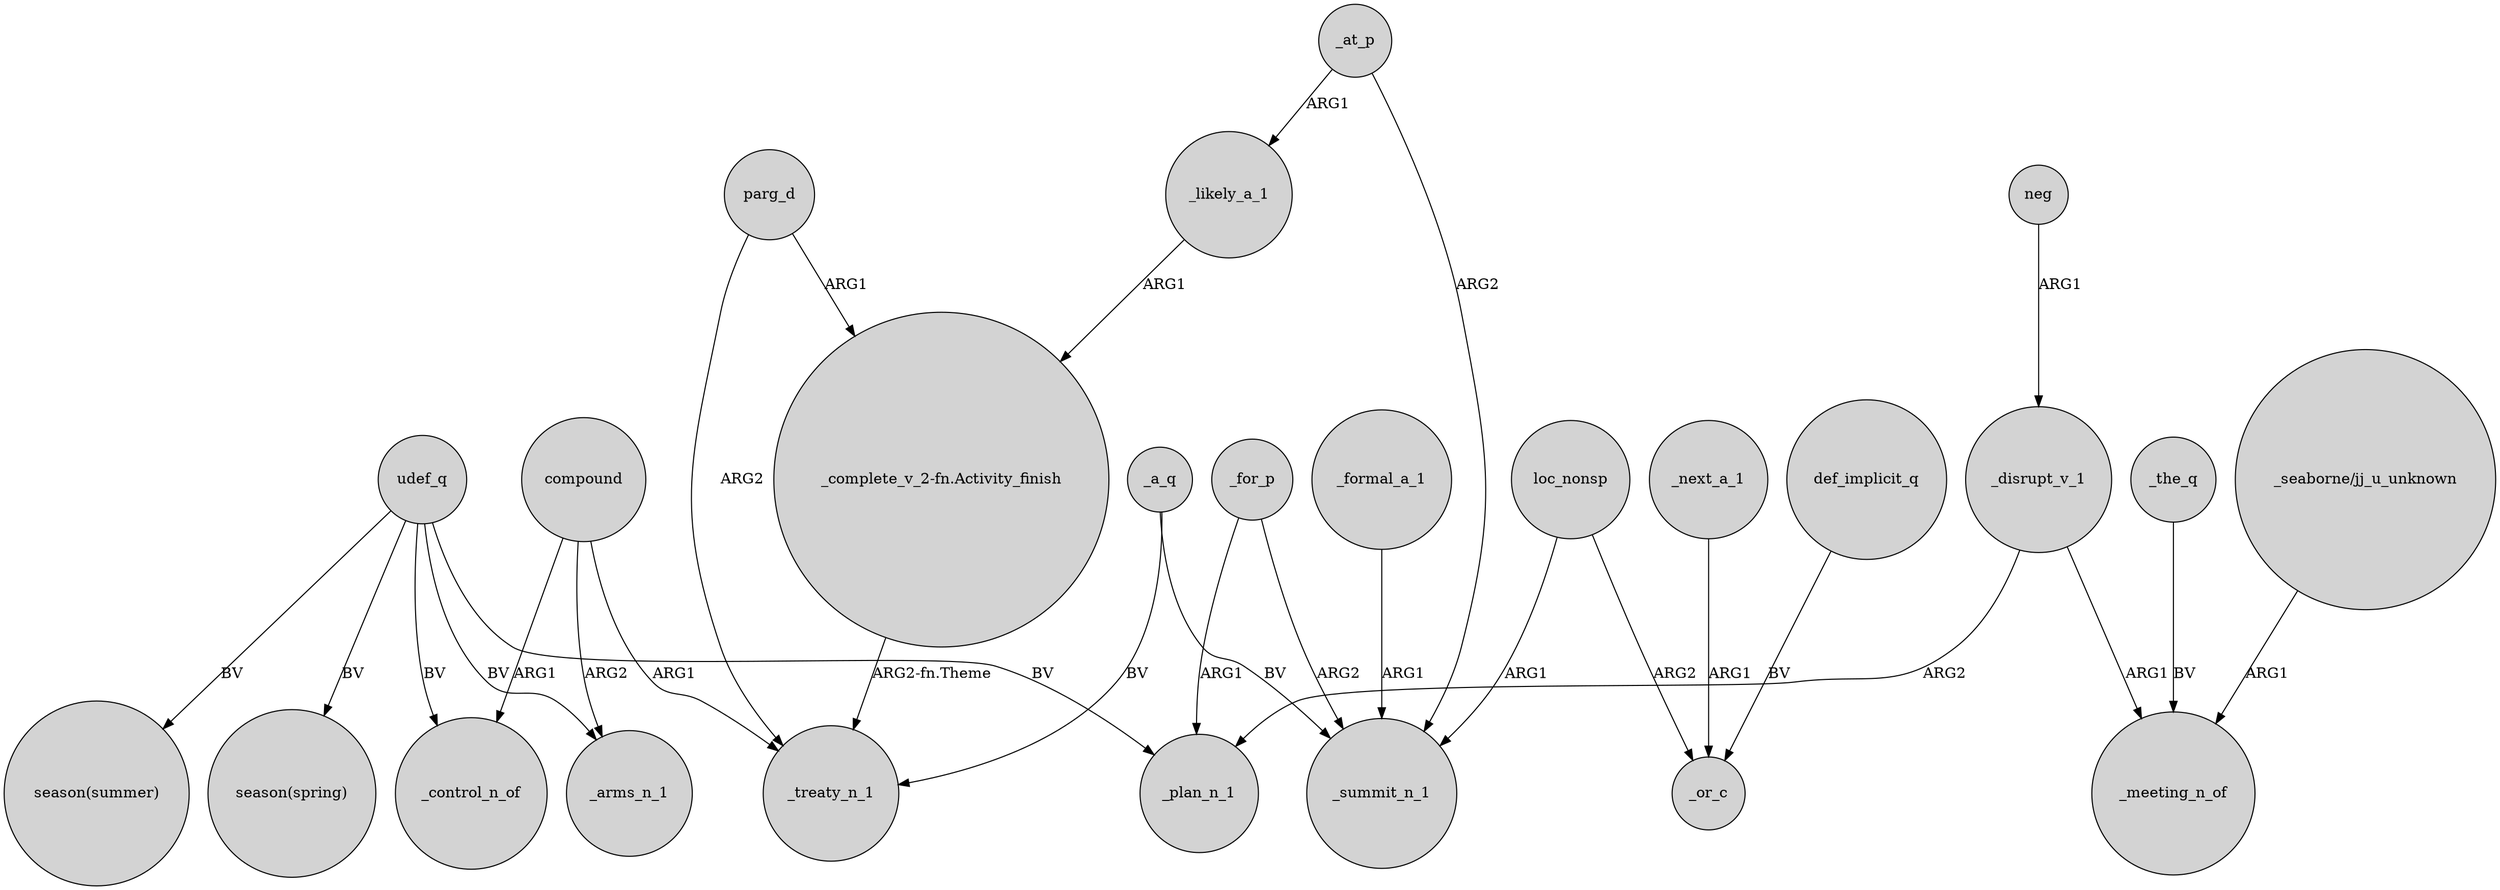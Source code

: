 digraph {
	node [shape=circle style=filled]
	udef_q -> "season(summer)" [label=BV]
	compound -> _treaty_n_1 [label=ARG1]
	loc_nonsp -> _summit_n_1 [label=ARG1]
	def_implicit_q -> _or_c [label=BV]
	udef_q -> _control_n_of [label=BV]
	_the_q -> _meeting_n_of [label=BV]
	_for_p -> _summit_n_1 [label=ARG2]
	_likely_a_1 -> "_complete_v_2-fn.Activity_finish" [label=ARG1]
	compound -> _arms_n_1 [label=ARG2]
	udef_q -> _arms_n_1 [label=BV]
	_a_q -> _summit_n_1 [label=BV]
	neg -> _disrupt_v_1 [label=ARG1]
	_for_p -> _plan_n_1 [label=ARG1]
	_formal_a_1 -> _summit_n_1 [label=ARG1]
	"_complete_v_2-fn.Activity_finish" -> _treaty_n_1 [label="ARG2-fn.Theme"]
	_at_p -> _likely_a_1 [label=ARG1]
	compound -> _control_n_of [label=ARG1]
	udef_q -> _plan_n_1 [label=BV]
	_at_p -> _summit_n_1 [label=ARG2]
	parg_d -> "_complete_v_2-fn.Activity_finish" [label=ARG1]
	_disrupt_v_1 -> _plan_n_1 [label=ARG2]
	_a_q -> _treaty_n_1 [label=BV]
	udef_q -> "season(spring)" [label=BV]
	"_seaborne/jj_u_unknown" -> _meeting_n_of [label=ARG1]
	_next_a_1 -> _or_c [label=ARG1]
	_disrupt_v_1 -> _meeting_n_of [label=ARG1]
	loc_nonsp -> _or_c [label=ARG2]
	parg_d -> _treaty_n_1 [label=ARG2]
}
